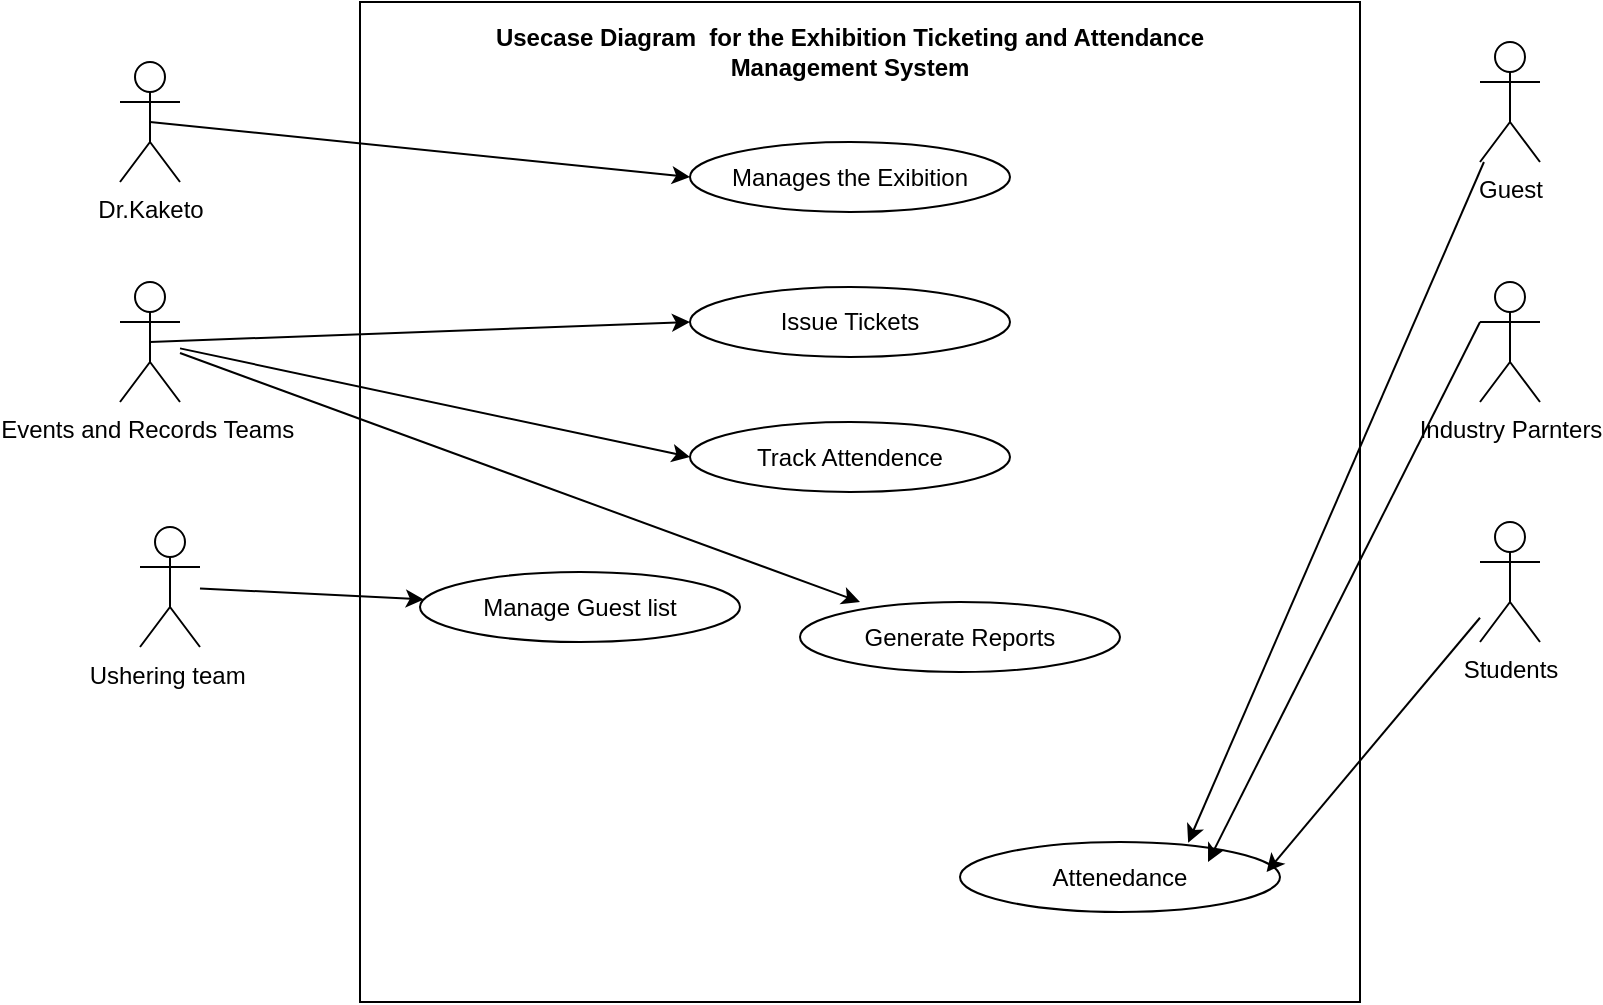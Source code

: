 <mxfile version="24.7.8">
  <diagram name="Page-1" id="mwgIgRp1CF-K9CDWwT5y">
    <mxGraphModel dx="1020" dy="504" grid="1" gridSize="10" guides="1" tooltips="1" connect="1" arrows="1" fold="1" page="1" pageScale="1" pageWidth="850" pageHeight="1100" math="0" shadow="0">
      <root>
        <mxCell id="0" />
        <mxCell id="1" parent="0" />
        <mxCell id="4reEDeVMpNPPszDmCzIw-1" value="" style="whiteSpace=wrap;html=1;aspect=fixed;" vertex="1" parent="1">
          <mxGeometry x="220" y="80" width="500" height="500" as="geometry" />
        </mxCell>
        <mxCell id="4reEDeVMpNPPszDmCzIw-2" value="Dr.Kaketo" style="shape=umlActor;verticalLabelPosition=bottom;verticalAlign=top;html=1;outlineConnect=0;" vertex="1" parent="1">
          <mxGeometry x="100" y="110" width="30" height="60" as="geometry" />
        </mxCell>
        <mxCell id="4reEDeVMpNPPszDmCzIw-3" value="Ushering team&amp;nbsp;" style="shape=umlActor;verticalLabelPosition=bottom;verticalAlign=top;html=1;outlineConnect=0;" vertex="1" parent="1">
          <mxGeometry x="110" y="342.5" width="30" height="60" as="geometry" />
        </mxCell>
        <mxCell id="4reEDeVMpNPPszDmCzIw-13" value="Events and Records Teams&amp;nbsp;" style="shape=umlActor;verticalLabelPosition=bottom;verticalAlign=top;html=1;outlineConnect=0;" vertex="1" parent="1">
          <mxGeometry x="100" y="220" width="30" height="60" as="geometry" />
        </mxCell>
        <mxCell id="4reEDeVMpNPPszDmCzIw-18" value="Manages the Exibition" style="ellipse;html=1;whiteSpace=wrap;" vertex="1" parent="1">
          <mxGeometry x="385" y="150" width="160" height="35" as="geometry" />
        </mxCell>
        <mxCell id="4reEDeVMpNPPszDmCzIw-28" value="Issue Tickets" style="ellipse;html=1;whiteSpace=wrap;" vertex="1" parent="1">
          <mxGeometry x="385" y="222.5" width="160" height="35" as="geometry" />
        </mxCell>
        <mxCell id="4reEDeVMpNPPszDmCzIw-29" value="Track Attendence" style="ellipse;html=1;whiteSpace=wrap;" vertex="1" parent="1">
          <mxGeometry x="385" y="290" width="160" height="35" as="geometry" />
        </mxCell>
        <mxCell id="4reEDeVMpNPPszDmCzIw-30" value="Manage Guest list" style="ellipse;html=1;whiteSpace=wrap;" vertex="1" parent="1">
          <mxGeometry x="250" y="365" width="160" height="35" as="geometry" />
        </mxCell>
        <mxCell id="4reEDeVMpNPPszDmCzIw-31" value="Generate Reports" style="ellipse;html=1;whiteSpace=wrap;" vertex="1" parent="1">
          <mxGeometry x="440" y="380" width="160" height="35" as="geometry" />
        </mxCell>
        <mxCell id="4reEDeVMpNPPszDmCzIw-33" value="Attenedance" style="ellipse;html=1;whiteSpace=wrap;" vertex="1" parent="1">
          <mxGeometry x="520" y="500" width="160" height="35" as="geometry" />
        </mxCell>
        <mxCell id="4reEDeVMpNPPszDmCzIw-36" value="&lt;b&gt;Usecase Diagram&amp;nbsp; for the Exhibition Ticketing and Attendance Management System&lt;/b&gt;" style="text;html=1;align=center;verticalAlign=middle;whiteSpace=wrap;rounded=0;" vertex="1" parent="1">
          <mxGeometry x="285" y="90" width="360" height="30" as="geometry" />
        </mxCell>
        <mxCell id="4reEDeVMpNPPszDmCzIw-38" value="" style="endArrow=classic;html=1;rounded=0;entryX=0;entryY=0.5;entryDx=0;entryDy=0;exitX=0.5;exitY=0.5;exitDx=0;exitDy=0;exitPerimeter=0;" edge="1" parent="1" source="4reEDeVMpNPPszDmCzIw-2" target="4reEDeVMpNPPszDmCzIw-18">
          <mxGeometry width="50" height="50" relative="1" as="geometry">
            <mxPoint x="400" y="320" as="sourcePoint" />
            <mxPoint x="450" y="270" as="targetPoint" />
          </mxGeometry>
        </mxCell>
        <mxCell id="4reEDeVMpNPPszDmCzIw-40" value="Industry Parnters" style="shape=umlActor;verticalLabelPosition=bottom;verticalAlign=top;html=1;outlineConnect=0;" vertex="1" parent="1">
          <mxGeometry x="780" y="220" width="30" height="60" as="geometry" />
        </mxCell>
        <mxCell id="4reEDeVMpNPPszDmCzIw-42" value="Guest" style="shape=umlActor;verticalLabelPosition=bottom;verticalAlign=top;html=1;outlineConnect=0;" vertex="1" parent="1">
          <mxGeometry x="780" y="100" width="30" height="60" as="geometry" />
        </mxCell>
        <mxCell id="4reEDeVMpNPPszDmCzIw-45" value="Students" style="shape=umlActor;verticalLabelPosition=bottom;verticalAlign=top;html=1;outlineConnect=0;" vertex="1" parent="1">
          <mxGeometry x="780" y="340" width="30" height="60" as="geometry" />
        </mxCell>
        <mxCell id="4reEDeVMpNPPszDmCzIw-48" value="" style="endArrow=classic;html=1;rounded=0;exitX=0.5;exitY=0.5;exitDx=0;exitDy=0;exitPerimeter=0;entryX=0;entryY=0.5;entryDx=0;entryDy=0;" edge="1" parent="1" source="4reEDeVMpNPPszDmCzIw-13" target="4reEDeVMpNPPszDmCzIw-28">
          <mxGeometry width="50" height="50" relative="1" as="geometry">
            <mxPoint x="400" y="320" as="sourcePoint" />
            <mxPoint x="450" y="270" as="targetPoint" />
          </mxGeometry>
        </mxCell>
        <mxCell id="4reEDeVMpNPPszDmCzIw-49" value="" style="endArrow=classic;html=1;rounded=0;entryX=0;entryY=0.5;entryDx=0;entryDy=0;" edge="1" parent="1" source="4reEDeVMpNPPszDmCzIw-13" target="4reEDeVMpNPPszDmCzIw-29">
          <mxGeometry width="50" height="50" relative="1" as="geometry">
            <mxPoint x="400" y="320" as="sourcePoint" />
            <mxPoint x="450" y="270" as="targetPoint" />
          </mxGeometry>
        </mxCell>
        <mxCell id="4reEDeVMpNPPszDmCzIw-51" value="" style="endArrow=classic;html=1;rounded=0;" edge="1" parent="1" source="4reEDeVMpNPPszDmCzIw-3" target="4reEDeVMpNPPszDmCzIw-30">
          <mxGeometry width="50" height="50" relative="1" as="geometry">
            <mxPoint x="400" y="320" as="sourcePoint" />
            <mxPoint x="450" y="270" as="targetPoint" />
          </mxGeometry>
        </mxCell>
        <mxCell id="4reEDeVMpNPPszDmCzIw-52" value="" style="endArrow=classic;html=1;rounded=0;entryX=0.5;entryY=0.6;entryDx=0;entryDy=0;entryPerimeter=0;" edge="1" parent="1" source="4reEDeVMpNPPszDmCzIw-13" target="4reEDeVMpNPPszDmCzIw-1">
          <mxGeometry width="50" height="50" relative="1" as="geometry">
            <mxPoint x="400" y="320" as="sourcePoint" />
            <mxPoint x="450" y="270" as="targetPoint" />
          </mxGeometry>
        </mxCell>
        <mxCell id="4reEDeVMpNPPszDmCzIw-53" value="" style="endArrow=classic;html=1;rounded=0;entryX=0.713;entryY=0.01;entryDx=0;entryDy=0;entryPerimeter=0;" edge="1" parent="1" source="4reEDeVMpNPPszDmCzIw-42" target="4reEDeVMpNPPszDmCzIw-33">
          <mxGeometry width="50" height="50" relative="1" as="geometry">
            <mxPoint x="400" y="320" as="sourcePoint" />
            <mxPoint x="450" y="270" as="targetPoint" />
          </mxGeometry>
        </mxCell>
        <mxCell id="4reEDeVMpNPPszDmCzIw-54" value="" style="endArrow=classic;html=1;rounded=0;entryX=0.713;entryY=0.01;entryDx=0;entryDy=0;entryPerimeter=0;exitX=0;exitY=0.333;exitDx=0;exitDy=0;exitPerimeter=0;" edge="1" parent="1" source="4reEDeVMpNPPszDmCzIw-40">
          <mxGeometry width="50" height="50" relative="1" as="geometry">
            <mxPoint x="792" y="170" as="sourcePoint" />
            <mxPoint x="644" y="510" as="targetPoint" />
          </mxGeometry>
        </mxCell>
        <mxCell id="4reEDeVMpNPPszDmCzIw-55" value="" style="endArrow=classic;html=1;rounded=0;entryX=0.958;entryY=0.429;entryDx=0;entryDy=0;entryPerimeter=0;" edge="1" parent="1" source="4reEDeVMpNPPszDmCzIw-45" target="4reEDeVMpNPPszDmCzIw-33">
          <mxGeometry width="50" height="50" relative="1" as="geometry">
            <mxPoint x="400" y="320" as="sourcePoint" />
            <mxPoint x="450" y="270" as="targetPoint" />
          </mxGeometry>
        </mxCell>
      </root>
    </mxGraphModel>
  </diagram>
</mxfile>
